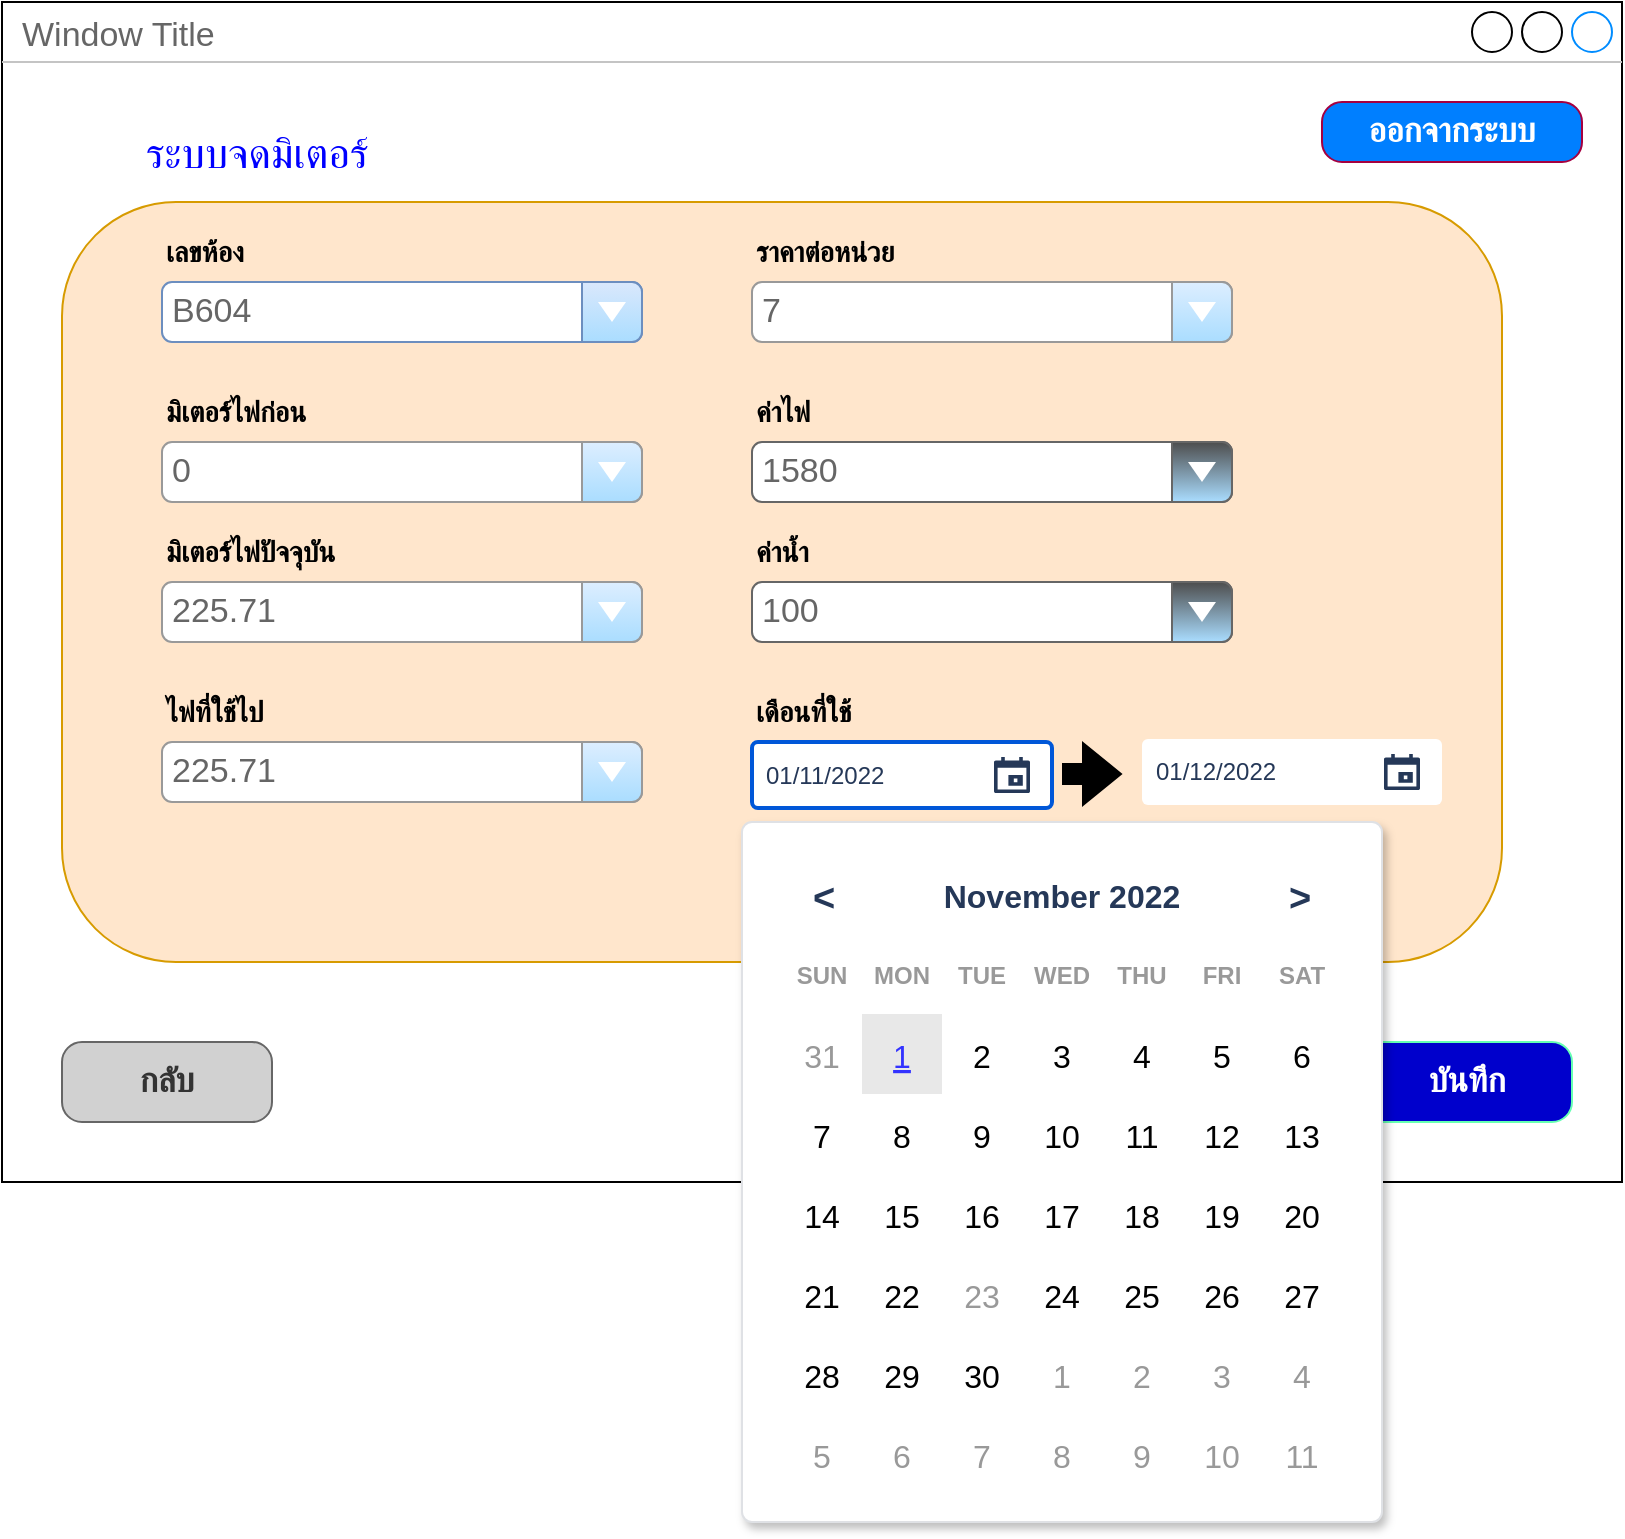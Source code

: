 <mxfile version="20.6.0" type="github" pages="2">
  <diagram id="pACce_eoA6zJGkhBHv7w" name="บันทึก">
    <mxGraphModel dx="1214" dy="604" grid="1" gridSize="10" guides="1" tooltips="1" connect="1" arrows="1" fold="1" page="1" pageScale="1" pageWidth="850" pageHeight="1100" math="0" shadow="0">
      <root>
        <mxCell id="0" />
        <mxCell id="1" parent="0" />
        <mxCell id="gXI_uMia87qmrDkuM0YH-76" value="Window Title" style="strokeWidth=1;shadow=0;dashed=0;align=center;html=1;shape=mxgraph.mockup.containers.window;align=left;verticalAlign=top;spacingLeft=8;strokeColor2=#008cff;strokeColor3=#c4c4c4;fontColor=#666666;mainText=;fontSize=17;labelBackgroundColor=none;" vertex="1" parent="1">
          <mxGeometry x="30" y="20" width="810" height="590" as="geometry" />
        </mxCell>
        <mxCell id="gXI_uMia87qmrDkuM0YH-150" value="" style="rounded=1;whiteSpace=wrap;html=1;fillColor=#ffe6cc;strokeColor=#d79b00;" vertex="1" parent="1">
          <mxGeometry x="60" y="120" width="720" height="380" as="geometry" />
        </mxCell>
        <mxCell id="gXI_uMia87qmrDkuM0YH-77" value="7" style="strokeWidth=1;shadow=0;dashed=0;align=center;html=1;shape=mxgraph.mockup.forms.comboBox;strokeColor=#999999;fillColor=#ddeeff;align=left;fillColor2=#aaddff;mainText=;fontColor=#666666;fontSize=17;spacingLeft=3;" vertex="1" parent="1">
          <mxGeometry x="405" y="160" width="240" height="30" as="geometry" />
        </mxCell>
        <mxCell id="gXI_uMia87qmrDkuM0YH-78" value="&lt;span style=&quot;font-size: 14px;&quot;&gt;&lt;b&gt;ราคาต่อหน่วย&lt;/b&gt;&lt;/span&gt;" style="text;html=1;strokeColor=none;fillColor=none;align=left;verticalAlign=middle;whiteSpace=wrap;rounded=0;" vertex="1" parent="1">
          <mxGeometry x="405" y="130" width="120" height="30" as="geometry" />
        </mxCell>
        <mxCell id="gXI_uMia87qmrDkuM0YH-79" value="&lt;span style=&quot;font-size: 14px;&quot;&gt;&lt;b&gt;มิเตอร์ไฟก่อน&lt;/b&gt;&lt;/span&gt;" style="text;html=1;strokeColor=none;fillColor=none;align=left;verticalAlign=middle;whiteSpace=wrap;rounded=0;" vertex="1" parent="1">
          <mxGeometry x="110" y="210" width="180" height="30" as="geometry" />
        </mxCell>
        <mxCell id="gXI_uMia87qmrDkuM0YH-81" value="&lt;span style=&quot;font-size: 14px;&quot;&gt;&lt;b&gt;ค่าไฟ&lt;/b&gt;&lt;/span&gt;" style="text;html=1;strokeColor=none;fillColor=none;align=left;verticalAlign=middle;whiteSpace=wrap;rounded=0;" vertex="1" parent="1">
          <mxGeometry x="405" y="210" width="90" height="30" as="geometry" />
        </mxCell>
        <mxCell id="gXI_uMia87qmrDkuM0YH-82" value="&lt;span style=&quot;font-size: 14px;&quot;&gt;&lt;b&gt;เลขห้อง&lt;/b&gt;&lt;/span&gt;" style="text;html=1;strokeColor=none;fillColor=none;align=left;verticalAlign=middle;whiteSpace=wrap;rounded=0;" vertex="1" parent="1">
          <mxGeometry x="110" y="130" width="90" height="30" as="geometry" />
        </mxCell>
        <mxCell id="gXI_uMia87qmrDkuM0YH-84" value="&lt;font color=&quot;#ffffff&quot;&gt;บันทึก&lt;/font&gt;" style="strokeWidth=1;shadow=0;dashed=0;align=center;html=1;shape=mxgraph.mockup.buttons.button;strokeColor=#66FFB3;mainText=;buttonStyle=round;fontSize=17;fontStyle=1;fillColor=#0000CC;whiteSpace=wrap;" vertex="1" parent="1">
          <mxGeometry x="710" y="540" width="105" height="40" as="geometry" />
        </mxCell>
        <mxCell id="gXI_uMia87qmrDkuM0YH-85" value="&lt;font color=&quot;#0000ff&quot;&gt;&lt;span style=&quot;font-size: 21px;&quot;&gt;ระบบจดมิเตอร์&lt;span style=&quot;white-space: pre;&quot;&gt;	&lt;/span&gt;&lt;/span&gt;&lt;/font&gt;" style="text;html=1;strokeColor=none;fillColor=none;align=left;verticalAlign=middle;whiteSpace=wrap;rounded=0;" vertex="1" parent="1">
          <mxGeometry x="100" y="80" width="320" height="30" as="geometry" />
        </mxCell>
        <mxCell id="gXI_uMia87qmrDkuM0YH-86" value="ออกจากระบบ" style="strokeWidth=1;shadow=0;dashed=0;align=center;html=1;shape=mxgraph.mockup.buttons.button;strokeColor=#A50040;mainText=;buttonStyle=round;fontSize=17;fontStyle=1;fillColor=#007FFF;whiteSpace=wrap;fontColor=#ffffff;" vertex="1" parent="1">
          <mxGeometry x="690" y="70" width="130" height="30" as="geometry" />
        </mxCell>
        <mxCell id="gXI_uMia87qmrDkuM0YH-87" value="225.71" style="strokeWidth=1;shadow=0;dashed=0;align=center;html=1;shape=mxgraph.mockup.forms.comboBox;strokeColor=#999999;fillColor=#ddeeff;align=left;fillColor2=#aaddff;mainText=;fontColor=#666666;fontSize=17;spacingLeft=3;" vertex="1" parent="1">
          <mxGeometry x="110" y="310" width="240" height="30" as="geometry" />
        </mxCell>
        <mxCell id="gXI_uMia87qmrDkuM0YH-88" value="&lt;span style=&quot;font-size: 14px;&quot;&gt;&lt;b&gt;มิเตอร์ไฟปัจจุบัน&lt;/b&gt;&lt;/span&gt;" style="text;html=1;strokeColor=none;fillColor=none;align=left;verticalAlign=middle;whiteSpace=wrap;rounded=0;" vertex="1" parent="1">
          <mxGeometry x="110" y="280" width="120" height="30" as="geometry" />
        </mxCell>
        <mxCell id="gXI_uMia87qmrDkuM0YH-89" value="&lt;font color=&quot;#666666&quot;&gt;B604&lt;/font&gt;" style="strokeWidth=1;shadow=0;dashed=0;align=center;html=1;shape=mxgraph.mockup.forms.comboBox;align=left;fillColor2=#aaddff;mainText=;fontSize=17;spacingLeft=3;fillColor=#dae8fc;strokeColor=#6c8ebf;" vertex="1" parent="1">
          <mxGeometry x="110" y="160" width="240" height="30" as="geometry" />
        </mxCell>
        <mxCell id="gXI_uMia87qmrDkuM0YH-144" value="กลับ" style="strokeWidth=1;shadow=0;dashed=0;align=center;html=1;shape=mxgraph.mockup.buttons.button;strokeColor=#666666;mainText=;buttonStyle=round;fontSize=17;fontStyle=1;fillColor=#D1D1D1;whiteSpace=wrap;fontColor=#333333;" vertex="1" parent="1">
          <mxGeometry x="60" y="540" width="105" height="40" as="geometry" />
        </mxCell>
        <mxCell id="gXI_uMia87qmrDkuM0YH-145" value="&lt;font color=&quot;#666666&quot;&gt;1580&lt;/font&gt;" style="strokeWidth=1;shadow=0;dashed=0;align=center;html=1;shape=mxgraph.mockup.forms.comboBox;align=left;fillColor2=#aaddff;mainText=;fontSize=17;spacingLeft=3;fillColor=#4D4D4D;strokeColor=#666666;fontColor=#333333;" vertex="1" parent="1">
          <mxGeometry x="405" y="240" width="240" height="30" as="geometry" />
        </mxCell>
        <mxCell id="gXI_uMia87qmrDkuM0YH-146" value="225.71" style="strokeWidth=1;shadow=0;dashed=0;align=center;html=1;shape=mxgraph.mockup.forms.comboBox;strokeColor=#999999;fillColor=#ddeeff;align=left;fillColor2=#aaddff;mainText=;fontColor=#666666;fontSize=17;spacingLeft=3;" vertex="1" parent="1">
          <mxGeometry x="110" y="390" width="240" height="30" as="geometry" />
        </mxCell>
        <mxCell id="gXI_uMia87qmrDkuM0YH-147" value="&lt;span style=&quot;font-size: 14px;&quot;&gt;&lt;b&gt;ไฟที่ใช้ไป&lt;/b&gt;&lt;/span&gt;" style="text;html=1;strokeColor=none;fillColor=none;align=left;verticalAlign=middle;whiteSpace=wrap;rounded=0;" vertex="1" parent="1">
          <mxGeometry x="110" y="360" width="90" height="30" as="geometry" />
        </mxCell>
        <mxCell id="9Kk1FiaGBALXUpQW7ypn-1" value="0" style="strokeWidth=1;shadow=0;dashed=0;align=center;html=1;shape=mxgraph.mockup.forms.comboBox;strokeColor=#999999;fillColor=#ddeeff;align=left;fillColor2=#aaddff;mainText=;fontColor=#666666;fontSize=17;spacingLeft=3;" vertex="1" parent="1">
          <mxGeometry x="110" y="240" width="240" height="30" as="geometry" />
        </mxCell>
        <mxCell id="j0Syfr4rRPROpqAFG1uq-6" value="&lt;font color=&quot;#666666&quot;&gt;100&lt;/font&gt;" style="strokeWidth=1;shadow=0;dashed=0;align=center;html=1;shape=mxgraph.mockup.forms.comboBox;align=left;fillColor2=#aaddff;mainText=;fontSize=17;spacingLeft=3;fillColor=#4D4D4D;strokeColor=#666666;fontColor=#333333;" vertex="1" parent="1">
          <mxGeometry x="405" y="310" width="240" height="30" as="geometry" />
        </mxCell>
        <mxCell id="j0Syfr4rRPROpqAFG1uq-7" value="&lt;span style=&quot;font-size: 14px;&quot;&gt;&lt;b&gt;ค่าน้ำ&lt;/b&gt;&lt;/span&gt;" style="text;html=1;strokeColor=none;fillColor=none;align=left;verticalAlign=middle;whiteSpace=wrap;rounded=0;" vertex="1" parent="1">
          <mxGeometry x="405" y="280" width="90" height="30" as="geometry" />
        </mxCell>
        <mxCell id="j0Syfr4rRPROpqAFG1uq-9" value="&lt;span style=&quot;font-size: 14px;&quot;&gt;&lt;b&gt;เดือนที่ใช้&lt;/b&gt;&lt;/span&gt;" style="text;html=1;strokeColor=none;fillColor=none;align=left;verticalAlign=middle;whiteSpace=wrap;rounded=0;" vertex="1" parent="1">
          <mxGeometry x="405" y="360" width="120" height="30" as="geometry" />
        </mxCell>
        <mxCell id="j0Syfr4rRPROpqAFG1uq-14" value="01/11/2022" style="rounded=1;arcSize=9;fillColor=#ffffff;align=left;spacingLeft=5;strokeColor=#0057D8;html=1;strokeWidth=2;fontColor=#253858;fontSize=12" vertex="1" parent="1">
          <mxGeometry x="405" y="390" width="150" height="33" as="geometry" />
        </mxCell>
        <mxCell id="j0Syfr4rRPROpqAFG1uq-15" value="" style="shape=mxgraph.gmdl.calendar;fillColor=#253858;strokeColor=none" vertex="1" parent="j0Syfr4rRPROpqAFG1uq-14">
          <mxGeometry x="1" y="0.5" width="18" height="18" relative="1" as="geometry">
            <mxPoint x="-29" y="-9" as="offset" />
          </mxGeometry>
        </mxCell>
        <mxCell id="j0Syfr4rRPROpqAFG1uq-16" value="" style="shape=mxgraph.mockup.forms.rrect;rSize=5;strokeColor=#DFE1E5;fillColor=#ffffff;shadow=1" vertex="1" parent="1">
          <mxGeometry x="400" y="430" width="320" height="350" as="geometry" />
        </mxCell>
        <mxCell id="j0Syfr4rRPROpqAFG1uq-17" value="November 2022" style="strokeColor=none;fillColor=none;fontColor=#253858;fontSize=16;fontStyle=1" vertex="1" parent="j0Syfr4rRPROpqAFG1uq-16">
          <mxGeometry x="60" y="16" width="200" height="40" as="geometry" />
        </mxCell>
        <mxCell id="j0Syfr4rRPROpqAFG1uq-18" value="&lt;" style="strokeColor=none;fillColor=none;fontColor=#253858;fontSize=19;fontStyle=1;" vertex="1" parent="j0Syfr4rRPROpqAFG1uq-16">
          <mxGeometry x="16" y="16" width="50" height="40" as="geometry" />
        </mxCell>
        <mxCell id="j0Syfr4rRPROpqAFG1uq-19" value="&gt;" style="strokeColor=none;fillColor=none;fontColor=#253858;fontSize=19;fontStyle=1;" vertex="1" parent="j0Syfr4rRPROpqAFG1uq-16">
          <mxGeometry x="254" y="16" width="50" height="40" as="geometry" />
        </mxCell>
        <mxCell id="j0Syfr4rRPROpqAFG1uq-20" value="SUN" style="strokeColor=none;fillColor=none;fontColor=#999999;fontSize=12;fontStyle=1" vertex="1" parent="j0Syfr4rRPROpqAFG1uq-16">
          <mxGeometry x="20" y="56" width="40" height="40" as="geometry" />
        </mxCell>
        <mxCell id="j0Syfr4rRPROpqAFG1uq-21" value="MON" style="strokeColor=none;fillColor=none;fontColor=#999999;fontSize=12;fontStyle=1" vertex="1" parent="j0Syfr4rRPROpqAFG1uq-16">
          <mxGeometry x="60" y="56" width="40" height="40" as="geometry" />
        </mxCell>
        <mxCell id="j0Syfr4rRPROpqAFG1uq-22" value="TUE" style="strokeColor=none;fillColor=none;fontColor=#999999;fontSize=12;fontStyle=1" vertex="1" parent="j0Syfr4rRPROpqAFG1uq-16">
          <mxGeometry x="100" y="56" width="40" height="40" as="geometry" />
        </mxCell>
        <mxCell id="j0Syfr4rRPROpqAFG1uq-23" value="WED" style="strokeColor=none;fillColor=none;fontColor=#999999;fontSize=12;fontStyle=1" vertex="1" parent="j0Syfr4rRPROpqAFG1uq-16">
          <mxGeometry x="140" y="56" width="40" height="40" as="geometry" />
        </mxCell>
        <mxCell id="j0Syfr4rRPROpqAFG1uq-24" value="THU" style="strokeColor=none;fillColor=none;fontColor=#999999;fontSize=12;fontStyle=1" vertex="1" parent="j0Syfr4rRPROpqAFG1uq-16">
          <mxGeometry x="180" y="56" width="40" height="40" as="geometry" />
        </mxCell>
        <mxCell id="j0Syfr4rRPROpqAFG1uq-25" value="FRI" style="strokeColor=none;fillColor=none;fontColor=#999999;fontSize=12;fontStyle=1" vertex="1" parent="j0Syfr4rRPROpqAFG1uq-16">
          <mxGeometry x="220" y="56" width="40" height="40" as="geometry" />
        </mxCell>
        <mxCell id="j0Syfr4rRPROpqAFG1uq-26" value="SAT" style="strokeColor=none;fillColor=none;fontColor=#999999;fontSize=12;fontStyle=1" vertex="1" parent="j0Syfr4rRPROpqAFG1uq-16">
          <mxGeometry x="260" y="56" width="40" height="40" as="geometry" />
        </mxCell>
        <mxCell id="j0Syfr4rRPROpqAFG1uq-27" value="31" style="strokeColor=none;fillColor=none;fontColor=#999999;fontSize=16" vertex="1" parent="j0Syfr4rRPROpqAFG1uq-16">
          <mxGeometry x="20" y="96" width="40" height="40" as="geometry" />
        </mxCell>
        <mxCell id="j0Syfr4rRPROpqAFG1uq-28" value="1" style="strokeColor=none;fillColor=#E8E8E8;fontColor=#3333FF;fontSize=16;fontStyle=4" vertex="1" parent="j0Syfr4rRPROpqAFG1uq-16">
          <mxGeometry x="60" y="96" width="40" height="40" as="geometry" />
        </mxCell>
        <mxCell id="j0Syfr4rRPROpqAFG1uq-29" value="2" style="strokeColor=none;fillColor=none;fontColor=#000000;fontSize=16" vertex="1" parent="j0Syfr4rRPROpqAFG1uq-16">
          <mxGeometry x="100" y="96" width="40" height="40" as="geometry" />
        </mxCell>
        <mxCell id="j0Syfr4rRPROpqAFG1uq-30" value="3" style="strokeColor=none;fillColor=none;fontColor=#000000;fontSize=16" vertex="1" parent="j0Syfr4rRPROpqAFG1uq-16">
          <mxGeometry x="140" y="96" width="40" height="40" as="geometry" />
        </mxCell>
        <mxCell id="j0Syfr4rRPROpqAFG1uq-31" value="4" style="strokeColor=none;fillColor=none;fontColor=#000000;fontSize=16" vertex="1" parent="j0Syfr4rRPROpqAFG1uq-16">
          <mxGeometry x="180" y="96" width="40" height="40" as="geometry" />
        </mxCell>
        <mxCell id="j0Syfr4rRPROpqAFG1uq-32" value="5" style="strokeColor=none;fillColor=none;fontColor=#000000;fontSize=16" vertex="1" parent="j0Syfr4rRPROpqAFG1uq-16">
          <mxGeometry x="220" y="96" width="40" height="40" as="geometry" />
        </mxCell>
        <mxCell id="j0Syfr4rRPROpqAFG1uq-33" value="6" style="strokeColor=none;fillColor=none;fontColor=#000000;fontSize=16" vertex="1" parent="j0Syfr4rRPROpqAFG1uq-16">
          <mxGeometry x="260" y="96" width="40" height="40" as="geometry" />
        </mxCell>
        <mxCell id="j0Syfr4rRPROpqAFG1uq-34" value="7" style="strokeColor=none;fillColor=none;fontColor=#000000;fontSize=16" vertex="1" parent="j0Syfr4rRPROpqAFG1uq-16">
          <mxGeometry x="20" y="136" width="40" height="40" as="geometry" />
        </mxCell>
        <mxCell id="j0Syfr4rRPROpqAFG1uq-35" value="8" style="strokeColor=none;fillColor=none;fontColor=#000000;fontSize=16" vertex="1" parent="j0Syfr4rRPROpqAFG1uq-16">
          <mxGeometry x="60" y="136" width="40" height="40" as="geometry" />
        </mxCell>
        <mxCell id="j0Syfr4rRPROpqAFG1uq-36" value="9" style="strokeColor=none;fillColor=none;fontColor=#000000;fontSize=16" vertex="1" parent="j0Syfr4rRPROpqAFG1uq-16">
          <mxGeometry x="100" y="136" width="40" height="40" as="geometry" />
        </mxCell>
        <mxCell id="j0Syfr4rRPROpqAFG1uq-37" value="10" style="strokeColor=none;fillColor=none;fontColor=#000000;fontSize=16;fontStyle=0" vertex="1" parent="j0Syfr4rRPROpqAFG1uq-16">
          <mxGeometry x="140" y="136" width="40" height="40" as="geometry" />
        </mxCell>
        <mxCell id="j0Syfr4rRPROpqAFG1uq-38" value="11" style="strokeColor=none;fillColor=none;fontColor=#000000;fontSize=16;rounded=1;arcSize=10" vertex="1" parent="j0Syfr4rRPROpqAFG1uq-16">
          <mxGeometry x="180" y="136" width="40" height="40" as="geometry" />
        </mxCell>
        <mxCell id="j0Syfr4rRPROpqAFG1uq-39" value="12" style="strokeColor=none;fillColor=none;fontColor=#000000;fontSize=16" vertex="1" parent="j0Syfr4rRPROpqAFG1uq-16">
          <mxGeometry x="220" y="136" width="40" height="40" as="geometry" />
        </mxCell>
        <mxCell id="j0Syfr4rRPROpqAFG1uq-40" value="13" style="strokeColor=none;fillColor=none;fontColor=#000000;fontSize=16" vertex="1" parent="j0Syfr4rRPROpqAFG1uq-16">
          <mxGeometry x="260" y="136" width="40" height="40" as="geometry" />
        </mxCell>
        <mxCell id="j0Syfr4rRPROpqAFG1uq-41" value="14" style="strokeColor=none;fillColor=none;fontColor=#000000;fontSize=16" vertex="1" parent="j0Syfr4rRPROpqAFG1uq-16">
          <mxGeometry x="20" y="176" width="40" height="40" as="geometry" />
        </mxCell>
        <mxCell id="j0Syfr4rRPROpqAFG1uq-42" value="15" style="strokeColor=none;fillColor=none;fontColor=#000000;fontSize=16" vertex="1" parent="j0Syfr4rRPROpqAFG1uq-16">
          <mxGeometry x="60" y="176" width="40" height="40" as="geometry" />
        </mxCell>
        <mxCell id="j0Syfr4rRPROpqAFG1uq-43" value="16" style="strokeColor=none;fillColor=none;fontColor=#000000;fontSize=16" vertex="1" parent="j0Syfr4rRPROpqAFG1uq-16">
          <mxGeometry x="100" y="176" width="40" height="40" as="geometry" />
        </mxCell>
        <mxCell id="j0Syfr4rRPROpqAFG1uq-44" value="17" style="strokeColor=none;fillColor=none;fontColor=#000000;fontSize=16" vertex="1" parent="j0Syfr4rRPROpqAFG1uq-16">
          <mxGeometry x="140" y="176" width="40" height="40" as="geometry" />
        </mxCell>
        <mxCell id="j0Syfr4rRPROpqAFG1uq-45" value="18" style="strokeColor=none;fillColor=none;fontColor=#000000;fontSize=16" vertex="1" parent="j0Syfr4rRPROpqAFG1uq-16">
          <mxGeometry x="180" y="176" width="40" height="40" as="geometry" />
        </mxCell>
        <mxCell id="j0Syfr4rRPROpqAFG1uq-46" value="19" style="strokeColor=none;fillColor=none;fontColor=#000000;fontSize=16" vertex="1" parent="j0Syfr4rRPROpqAFG1uq-16">
          <mxGeometry x="220" y="176" width="40" height="40" as="geometry" />
        </mxCell>
        <mxCell id="j0Syfr4rRPROpqAFG1uq-47" value="20" style="strokeColor=none;fillColor=none;fontColor=#000000;fontSize=16" vertex="1" parent="j0Syfr4rRPROpqAFG1uq-16">
          <mxGeometry x="260" y="176" width="40" height="40" as="geometry" />
        </mxCell>
        <mxCell id="j0Syfr4rRPROpqAFG1uq-48" value="21" style="strokeColor=none;fillColor=none;fontColor=#000000;fontSize=16" vertex="1" parent="j0Syfr4rRPROpqAFG1uq-16">
          <mxGeometry x="20" y="216" width="40" height="40" as="geometry" />
        </mxCell>
        <mxCell id="j0Syfr4rRPROpqAFG1uq-49" value="22" style="strokeColor=none;fillColor=none;fontColor=#000000;fontSize=16" vertex="1" parent="j0Syfr4rRPROpqAFG1uq-16">
          <mxGeometry x="60" y="216" width="40" height="40" as="geometry" />
        </mxCell>
        <mxCell id="j0Syfr4rRPROpqAFG1uq-50" value="23" style="strokeColor=none;fillColor=none;fontColor=#999999;fontSize=16" vertex="1" parent="j0Syfr4rRPROpqAFG1uq-16">
          <mxGeometry x="100" y="216" width="40" height="40" as="geometry" />
        </mxCell>
        <mxCell id="j0Syfr4rRPROpqAFG1uq-51" value="24" style="strokeColor=none;fillColor=none;fontColor=#000000;fontSize=16" vertex="1" parent="j0Syfr4rRPROpqAFG1uq-16">
          <mxGeometry x="140" y="216" width="40" height="40" as="geometry" />
        </mxCell>
        <mxCell id="j0Syfr4rRPROpqAFG1uq-52" value="25" style="strokeColor=none;fillColor=none;fontColor=#000000;fontSize=16" vertex="1" parent="j0Syfr4rRPROpqAFG1uq-16">
          <mxGeometry x="180" y="216" width="40" height="40" as="geometry" />
        </mxCell>
        <mxCell id="j0Syfr4rRPROpqAFG1uq-53" value="26" style="strokeColor=none;fillColor=none;fontColor=#000000;fontSize=16" vertex="1" parent="j0Syfr4rRPROpqAFG1uq-16">
          <mxGeometry x="220" y="216" width="40" height="40" as="geometry" />
        </mxCell>
        <mxCell id="j0Syfr4rRPROpqAFG1uq-54" value="27" style="strokeColor=none;fillColor=none;fontColor=#000000;fontSize=16" vertex="1" parent="j0Syfr4rRPROpqAFG1uq-16">
          <mxGeometry x="260" y="216" width="40" height="40" as="geometry" />
        </mxCell>
        <mxCell id="j0Syfr4rRPROpqAFG1uq-55" value="28" style="strokeColor=none;fillColor=none;fontColor=#000000;fontSize=16" vertex="1" parent="j0Syfr4rRPROpqAFG1uq-16">
          <mxGeometry x="20" y="256" width="40" height="40" as="geometry" />
        </mxCell>
        <mxCell id="j0Syfr4rRPROpqAFG1uq-56" value="29" style="strokeColor=none;fillColor=none;fontColor=#000000;fontSize=16" vertex="1" parent="j0Syfr4rRPROpqAFG1uq-16">
          <mxGeometry x="60" y="256" width="40" height="40" as="geometry" />
        </mxCell>
        <mxCell id="j0Syfr4rRPROpqAFG1uq-57" value="30" style="strokeColor=none;fillColor=none;fontColor=#000000;fontSize=16" vertex="1" parent="j0Syfr4rRPROpqAFG1uq-16">
          <mxGeometry x="100" y="256" width="40" height="40" as="geometry" />
        </mxCell>
        <mxCell id="j0Syfr4rRPROpqAFG1uq-58" value="1" style="strokeColor=none;fillColor=none;fontColor=#999999;fontSize=16" vertex="1" parent="j0Syfr4rRPROpqAFG1uq-16">
          <mxGeometry x="140" y="256" width="40" height="40" as="geometry" />
        </mxCell>
        <mxCell id="j0Syfr4rRPROpqAFG1uq-59" value="2" style="strokeColor=none;fillColor=none;fontColor=#999999;fontSize=16" vertex="1" parent="j0Syfr4rRPROpqAFG1uq-16">
          <mxGeometry x="180" y="256" width="40" height="40" as="geometry" />
        </mxCell>
        <mxCell id="j0Syfr4rRPROpqAFG1uq-60" value="3" style="strokeColor=none;fillColor=none;fontColor=#999999;fontSize=16" vertex="1" parent="j0Syfr4rRPROpqAFG1uq-16">
          <mxGeometry x="220" y="256" width="40" height="40" as="geometry" />
        </mxCell>
        <mxCell id="j0Syfr4rRPROpqAFG1uq-61" value="4" style="strokeColor=none;fillColor=none;fontColor=#999999;fontSize=16" vertex="1" parent="j0Syfr4rRPROpqAFG1uq-16">
          <mxGeometry x="260" y="256" width="40" height="40" as="geometry" />
        </mxCell>
        <mxCell id="j0Syfr4rRPROpqAFG1uq-62" value="5" style="strokeColor=none;fillColor=none;fontColor=#999999;fontSize=16" vertex="1" parent="j0Syfr4rRPROpqAFG1uq-16">
          <mxGeometry x="20" y="296" width="40" height="40" as="geometry" />
        </mxCell>
        <mxCell id="j0Syfr4rRPROpqAFG1uq-63" value="6" style="strokeColor=none;fillColor=none;fontColor=#999999;fontSize=16" vertex="1" parent="j0Syfr4rRPROpqAFG1uq-16">
          <mxGeometry x="60" y="296" width="40" height="40" as="geometry" />
        </mxCell>
        <mxCell id="j0Syfr4rRPROpqAFG1uq-64" value="7" style="strokeColor=none;fillColor=none;fontColor=#999999;fontSize=16" vertex="1" parent="j0Syfr4rRPROpqAFG1uq-16">
          <mxGeometry x="100" y="296" width="40" height="40" as="geometry" />
        </mxCell>
        <mxCell id="j0Syfr4rRPROpqAFG1uq-65" value="8" style="strokeColor=none;fillColor=none;fontColor=#999999;fontSize=16" vertex="1" parent="j0Syfr4rRPROpqAFG1uq-16">
          <mxGeometry x="140" y="296" width="40" height="40" as="geometry" />
        </mxCell>
        <mxCell id="j0Syfr4rRPROpqAFG1uq-66" value="9" style="strokeColor=none;fillColor=none;fontColor=#999999;fontSize=16" vertex="1" parent="j0Syfr4rRPROpqAFG1uq-16">
          <mxGeometry x="180" y="296" width="40" height="40" as="geometry" />
        </mxCell>
        <mxCell id="j0Syfr4rRPROpqAFG1uq-67" value="10" style="strokeColor=none;fillColor=none;fontColor=#999999;fontSize=16" vertex="1" parent="j0Syfr4rRPROpqAFG1uq-16">
          <mxGeometry x="220" y="296" width="40" height="40" as="geometry" />
        </mxCell>
        <mxCell id="j0Syfr4rRPROpqAFG1uq-68" value="11" style="strokeColor=none;fillColor=none;fontColor=#999999;fontSize=16" vertex="1" parent="j0Syfr4rRPROpqAFG1uq-16">
          <mxGeometry x="260" y="296" width="40" height="40" as="geometry" />
        </mxCell>
        <mxCell id="j0Syfr4rRPROpqAFG1uq-69" value="01/12/2022" style="rounded=1;arcSize=9;fillColor=#ffffff;align=left;spacingLeft=5;strokeColor=none;html=1;strokeWidth=2;fontColor=#253858;fontSize=12" vertex="1" parent="1">
          <mxGeometry x="600" y="388.5" width="150" height="33" as="geometry" />
        </mxCell>
        <mxCell id="j0Syfr4rRPROpqAFG1uq-70" value="" style="shape=mxgraph.gmdl.calendar;fillColor=#253858;strokeColor=none" vertex="1" parent="j0Syfr4rRPROpqAFG1uq-69">
          <mxGeometry x="1" y="0.5" width="18" height="18" relative="1" as="geometry">
            <mxPoint x="-29" y="-9" as="offset" />
          </mxGeometry>
        </mxCell>
        <mxCell id="j0Syfr4rRPROpqAFG1uq-71" value="" style="shape=flexArrow;endArrow=classic;html=1;rounded=0;fillColor=#000000;" edge="1" parent="1">
          <mxGeometry width="50" height="50" relative="1" as="geometry">
            <mxPoint x="560" y="406" as="sourcePoint" />
            <mxPoint x="590" y="406" as="targetPoint" />
          </mxGeometry>
        </mxCell>
      </root>
    </mxGraphModel>
  </diagram>
  <diagram id="rkrF7DyD5McKqvtIe-qx" name="ตัวย่าง PDF">
    <mxGraphModel dx="1214" dy="604" grid="1" gridSize="10" guides="1" tooltips="1" connect="1" arrows="1" fold="1" page="1" pageScale="1" pageWidth="850" pageHeight="1100" math="0" shadow="0">
      <root>
        <mxCell id="0" />
        <mxCell id="1" parent="0" />
      </root>
    </mxGraphModel>
  </diagram>
</mxfile>
